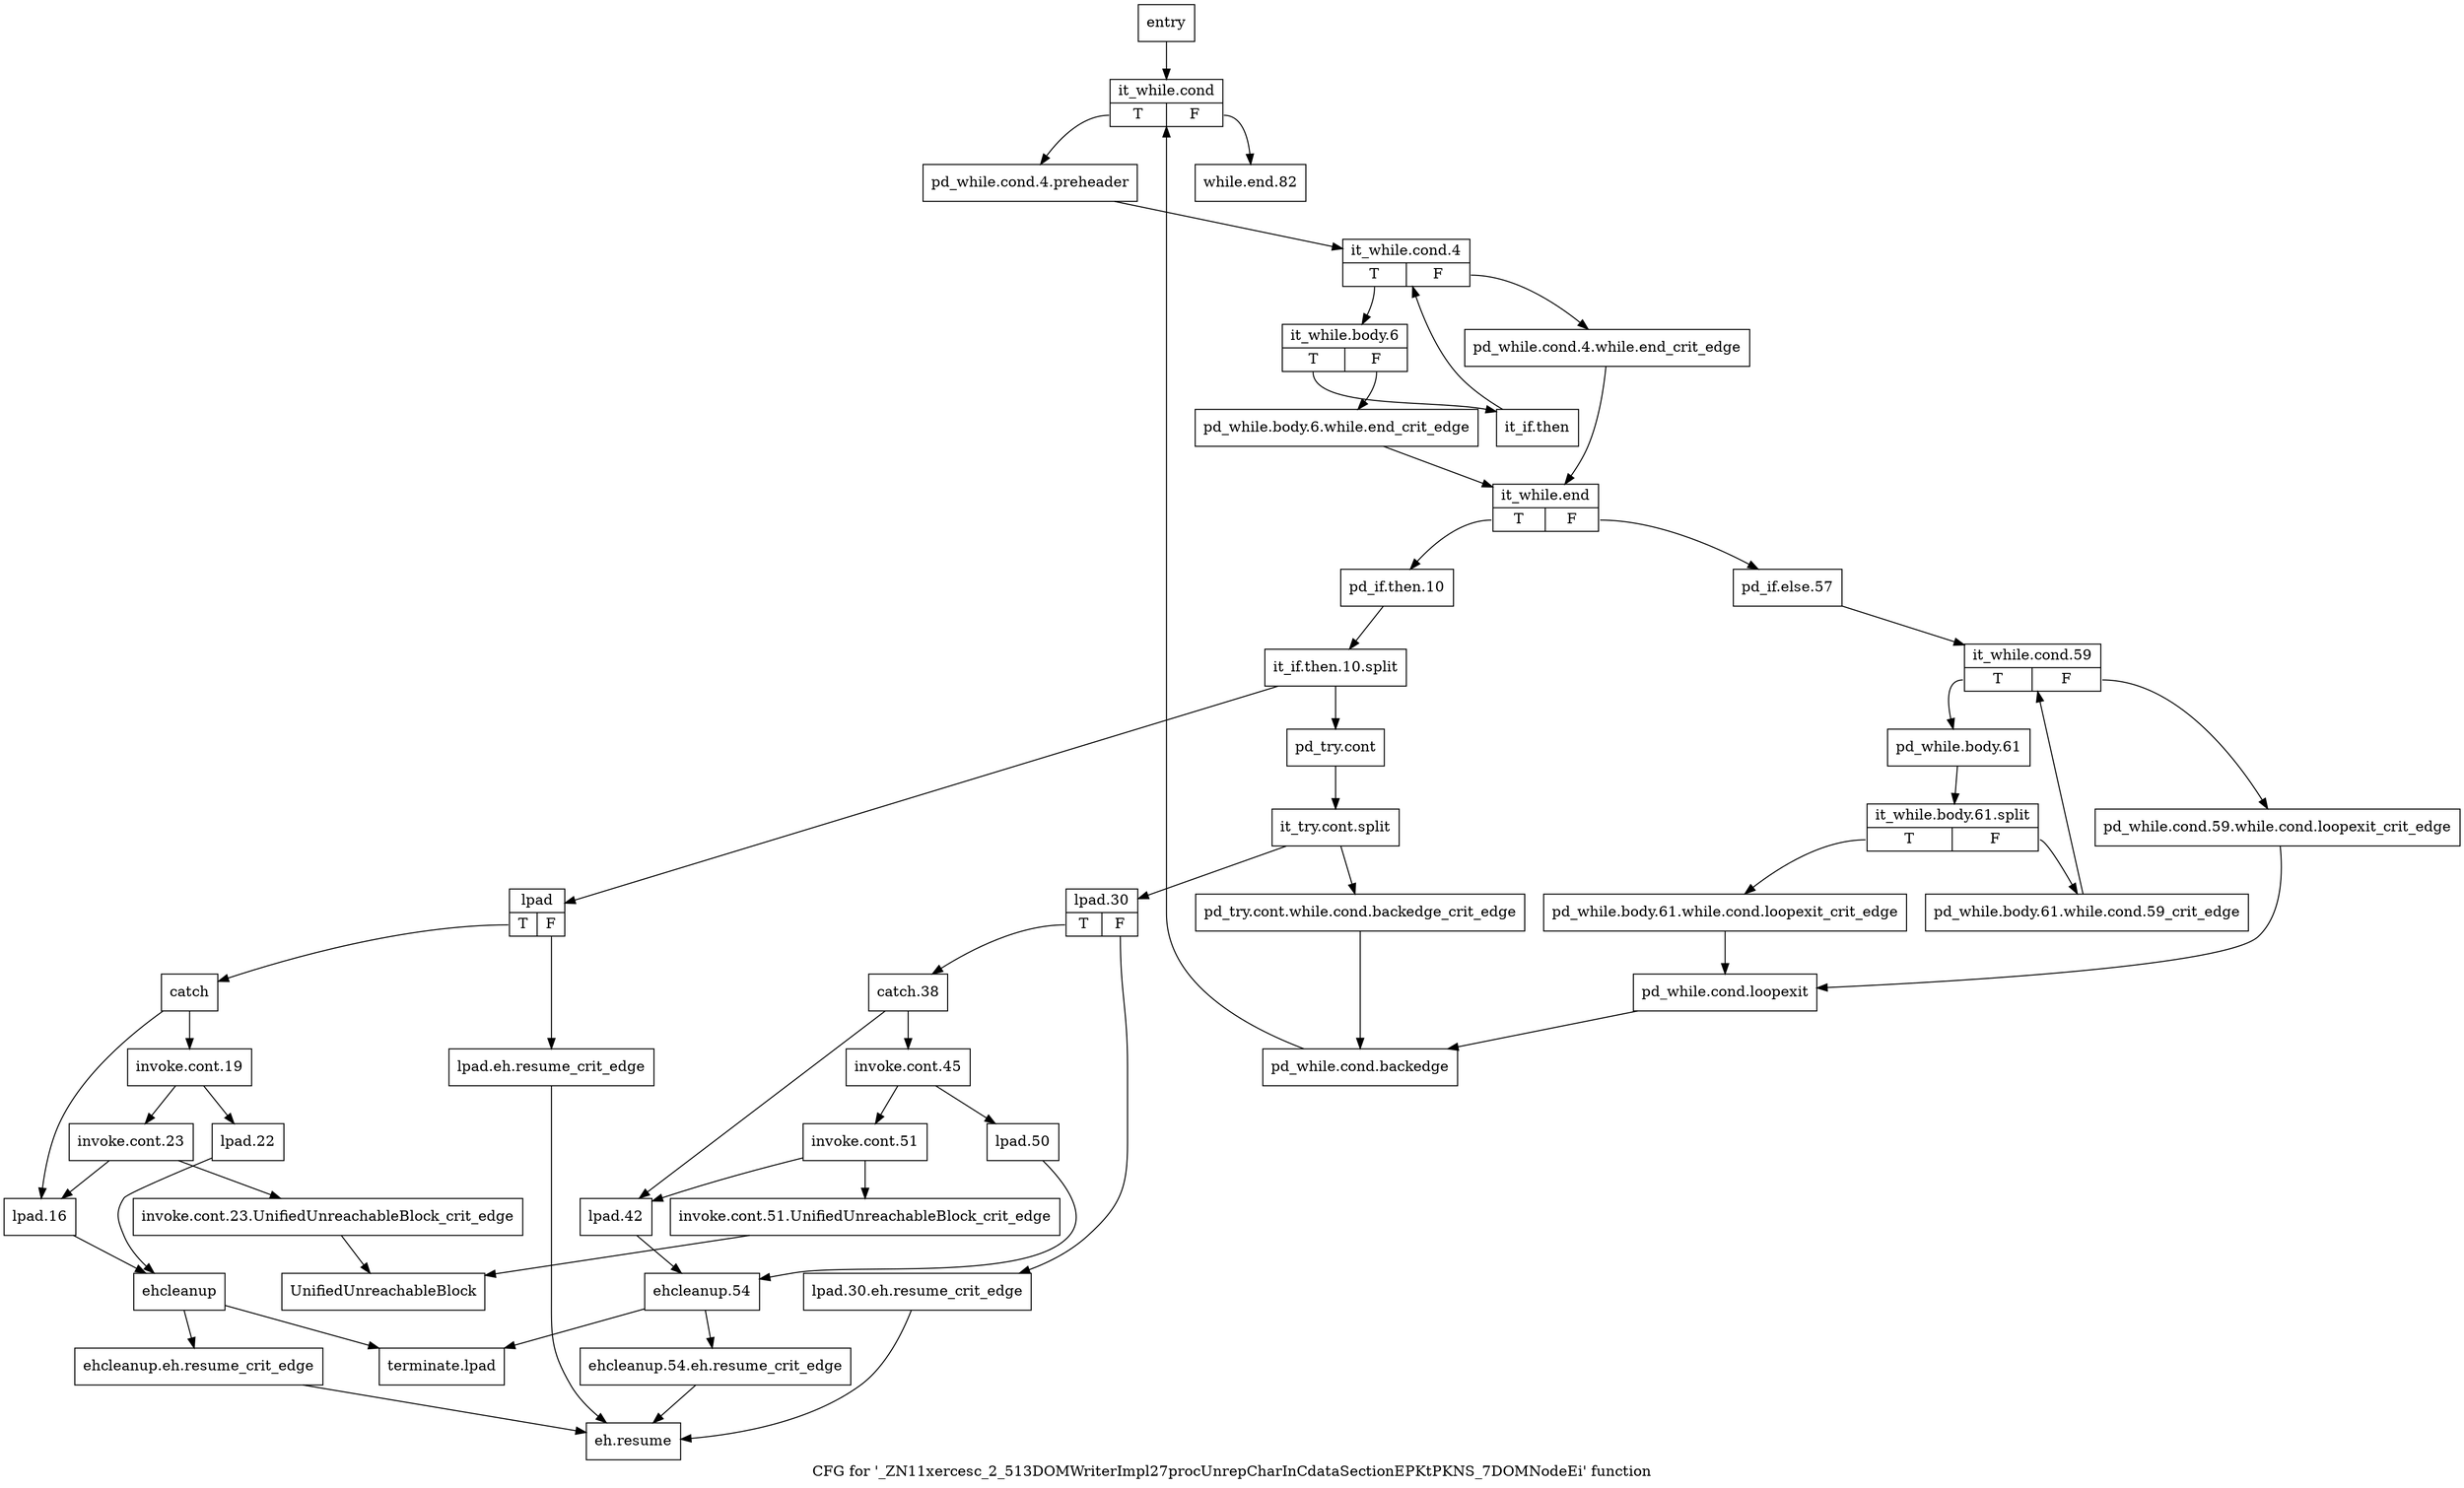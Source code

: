 digraph "CFG for '_ZN11xercesc_2_513DOMWriterImpl27procUnrepCharInCdataSectionEPKtPKNS_7DOMNodeEi' function" {
	label="CFG for '_ZN11xercesc_2_513DOMWriterImpl27procUnrepCharInCdataSectionEPKtPKNS_7DOMNodeEi' function";

	Node0x2f83330 [shape=record,label="{entry}"];
	Node0x2f83330 -> Node0x2f833d0;
	Node0x2f83380 [shape=record,label="{pd_while.cond.loopexit}"];
	Node0x2f83380 -> Node0x2f839c0;
	Node0x2f833d0 [shape=record,label="{it_while.cond|{<s0>T|<s1>F}}"];
	Node0x2f833d0:s0 -> Node0x2f83420;
	Node0x2f833d0:s1 -> Node0x2f83fb0;
	Node0x2f83420 [shape=record,label="{pd_while.cond.4.preheader}"];
	Node0x2f83420 -> Node0x2f83470;
	Node0x2f83470 [shape=record,label="{it_while.cond.4|{<s0>T|<s1>F}}"];
	Node0x2f83470:s0 -> Node0x2f83510;
	Node0x2f83470:s1 -> Node0x2f834c0;
	Node0x2f834c0 [shape=record,label="{pd_while.cond.4.while.end_crit_edge}"];
	Node0x2f834c0 -> Node0x2f83600;
	Node0x2f83510 [shape=record,label="{it_while.body.6|{<s0>T|<s1>F}}"];
	Node0x2f83510:s0 -> Node0x2f835b0;
	Node0x2f83510:s1 -> Node0x2f83560;
	Node0x2f83560 [shape=record,label="{pd_while.body.6.while.end_crit_edge}"];
	Node0x2f83560 -> Node0x2f83600;
	Node0x2f835b0 [shape=record,label="{it_if.then}"];
	Node0x2f835b0 -> Node0x2f83470;
	Node0x2f83600 [shape=record,label="{it_while.end|{<s0>T|<s1>F}}"];
	Node0x2f83600:s0 -> Node0x2f83650;
	Node0x2f83600:s1 -> Node0x2f83dd0;
	Node0x2f83650 [shape=record,label="{pd_if.then.10}"];
	Node0x2f83650 -> Node0xa7603a0;
	Node0xa7603a0 [shape=record,label="{it_if.then.10.split}"];
	Node0xa7603a0 -> Node0x2f83920;
	Node0xa7603a0 -> Node0x2f836a0;
	Node0x2f836a0 [shape=record,label="{lpad|{<s0>T|<s1>F}}"];
	Node0x2f836a0:s0 -> Node0x2f83740;
	Node0x2f836a0:s1 -> Node0x2f836f0;
	Node0x2f836f0 [shape=record,label="{lpad.eh.resume_crit_edge}"];
	Node0x2f836f0 -> Node0x2f84000;
	Node0x2f83740 [shape=record,label="{catch}"];
	Node0x2f83740 -> Node0x2f83790;
	Node0x2f83740 -> Node0x2f83880;
	Node0x2f83790 [shape=record,label="{invoke.cont.19}"];
	Node0x2f83790 -> Node0x2f837e0;
	Node0x2f83790 -> Node0x2f838d0;
	Node0x2f837e0 [shape=record,label="{invoke.cont.23}"];
	Node0x2f837e0 -> Node0x2f83830;
	Node0x2f837e0 -> Node0x2f83880;
	Node0x2f83830 [shape=record,label="{invoke.cont.23.UnifiedUnreachableBlock_crit_edge}"];
	Node0x2f83830 -> Node0x2f840a0;
	Node0x2f83880 [shape=record,label="{lpad.16}"];
	Node0x2f83880 -> Node0x2f83a10;
	Node0x2f838d0 [shape=record,label="{lpad.22}"];
	Node0x2f838d0 -> Node0x2f83a10;
	Node0x2f83920 [shape=record,label="{pd_try.cont}"];
	Node0x2f83920 -> Node0xa760120;
	Node0xa760120 [shape=record,label="{it_try.cont.split}"];
	Node0xa760120 -> Node0x2f83970;
	Node0xa760120 -> Node0x2f83ab0;
	Node0x2f83970 [shape=record,label="{pd_try.cont.while.cond.backedge_crit_edge}"];
	Node0x2f83970 -> Node0x2f839c0;
	Node0x2f839c0 [shape=record,label="{pd_while.cond.backedge}"];
	Node0x2f839c0 -> Node0x2f833d0;
	Node0x2f83a10 [shape=record,label="{ehcleanup}"];
	Node0x2f83a10 -> Node0x2f83a60;
	Node0x2f83a10 -> Node0x2f84050;
	Node0x2f83a60 [shape=record,label="{ehcleanup.eh.resume_crit_edge}"];
	Node0x2f83a60 -> Node0x2f84000;
	Node0x2f83ab0 [shape=record,label="{lpad.30|{<s0>T|<s1>F}}"];
	Node0x2f83ab0:s0 -> Node0x2f83b50;
	Node0x2f83ab0:s1 -> Node0x2f83b00;
	Node0x2f83b00 [shape=record,label="{lpad.30.eh.resume_crit_edge}"];
	Node0x2f83b00 -> Node0x2f84000;
	Node0x2f83b50 [shape=record,label="{catch.38}"];
	Node0x2f83b50 -> Node0x2f83ba0;
	Node0x2f83b50 -> Node0x2f83c90;
	Node0x2f83ba0 [shape=record,label="{invoke.cont.45}"];
	Node0x2f83ba0 -> Node0x2f83bf0;
	Node0x2f83ba0 -> Node0x2f83ce0;
	Node0x2f83bf0 [shape=record,label="{invoke.cont.51}"];
	Node0x2f83bf0 -> Node0x2f83c40;
	Node0x2f83bf0 -> Node0x2f83c90;
	Node0x2f83c40 [shape=record,label="{invoke.cont.51.UnifiedUnreachableBlock_crit_edge}"];
	Node0x2f83c40 -> Node0x2f840a0;
	Node0x2f83c90 [shape=record,label="{lpad.42}"];
	Node0x2f83c90 -> Node0x2f83d30;
	Node0x2f83ce0 [shape=record,label="{lpad.50}"];
	Node0x2f83ce0 -> Node0x2f83d30;
	Node0x2f83d30 [shape=record,label="{ehcleanup.54}"];
	Node0x2f83d30 -> Node0x2f83d80;
	Node0x2f83d30 -> Node0x2f84050;
	Node0x2f83d80 [shape=record,label="{ehcleanup.54.eh.resume_crit_edge}"];
	Node0x2f83d80 -> Node0x2f84000;
	Node0x2f83dd0 [shape=record,label="{pd_if.else.57}"];
	Node0x2f83dd0 -> Node0x2f83e20;
	Node0x2f83e20 [shape=record,label="{it_while.cond.59|{<s0>T|<s1>F}}"];
	Node0x2f83e20:s0 -> Node0x2f83ec0;
	Node0x2f83e20:s1 -> Node0x2f83e70;
	Node0x2f83e70 [shape=record,label="{pd_while.cond.59.while.cond.loopexit_crit_edge}"];
	Node0x2f83e70 -> Node0x2f83380;
	Node0x2f83ec0 [shape=record,label="{pd_while.body.61}"];
	Node0x2f83ec0 -> Node0xa75fbd0;
	Node0xa75fbd0 [shape=record,label="{it_while.body.61.split|{<s0>T|<s1>F}}"];
	Node0xa75fbd0:s0 -> Node0x2f83f60;
	Node0xa75fbd0:s1 -> Node0x2f83f10;
	Node0x2f83f10 [shape=record,label="{pd_while.body.61.while.cond.59_crit_edge}"];
	Node0x2f83f10 -> Node0x2f83e20;
	Node0x2f83f60 [shape=record,label="{pd_while.body.61.while.cond.loopexit_crit_edge}"];
	Node0x2f83f60 -> Node0x2f83380;
	Node0x2f83fb0 [shape=record,label="{while.end.82}"];
	Node0x2f84000 [shape=record,label="{eh.resume}"];
	Node0x2f84050 [shape=record,label="{terminate.lpad}"];
	Node0x2f840a0 [shape=record,label="{UnifiedUnreachableBlock}"];
}

